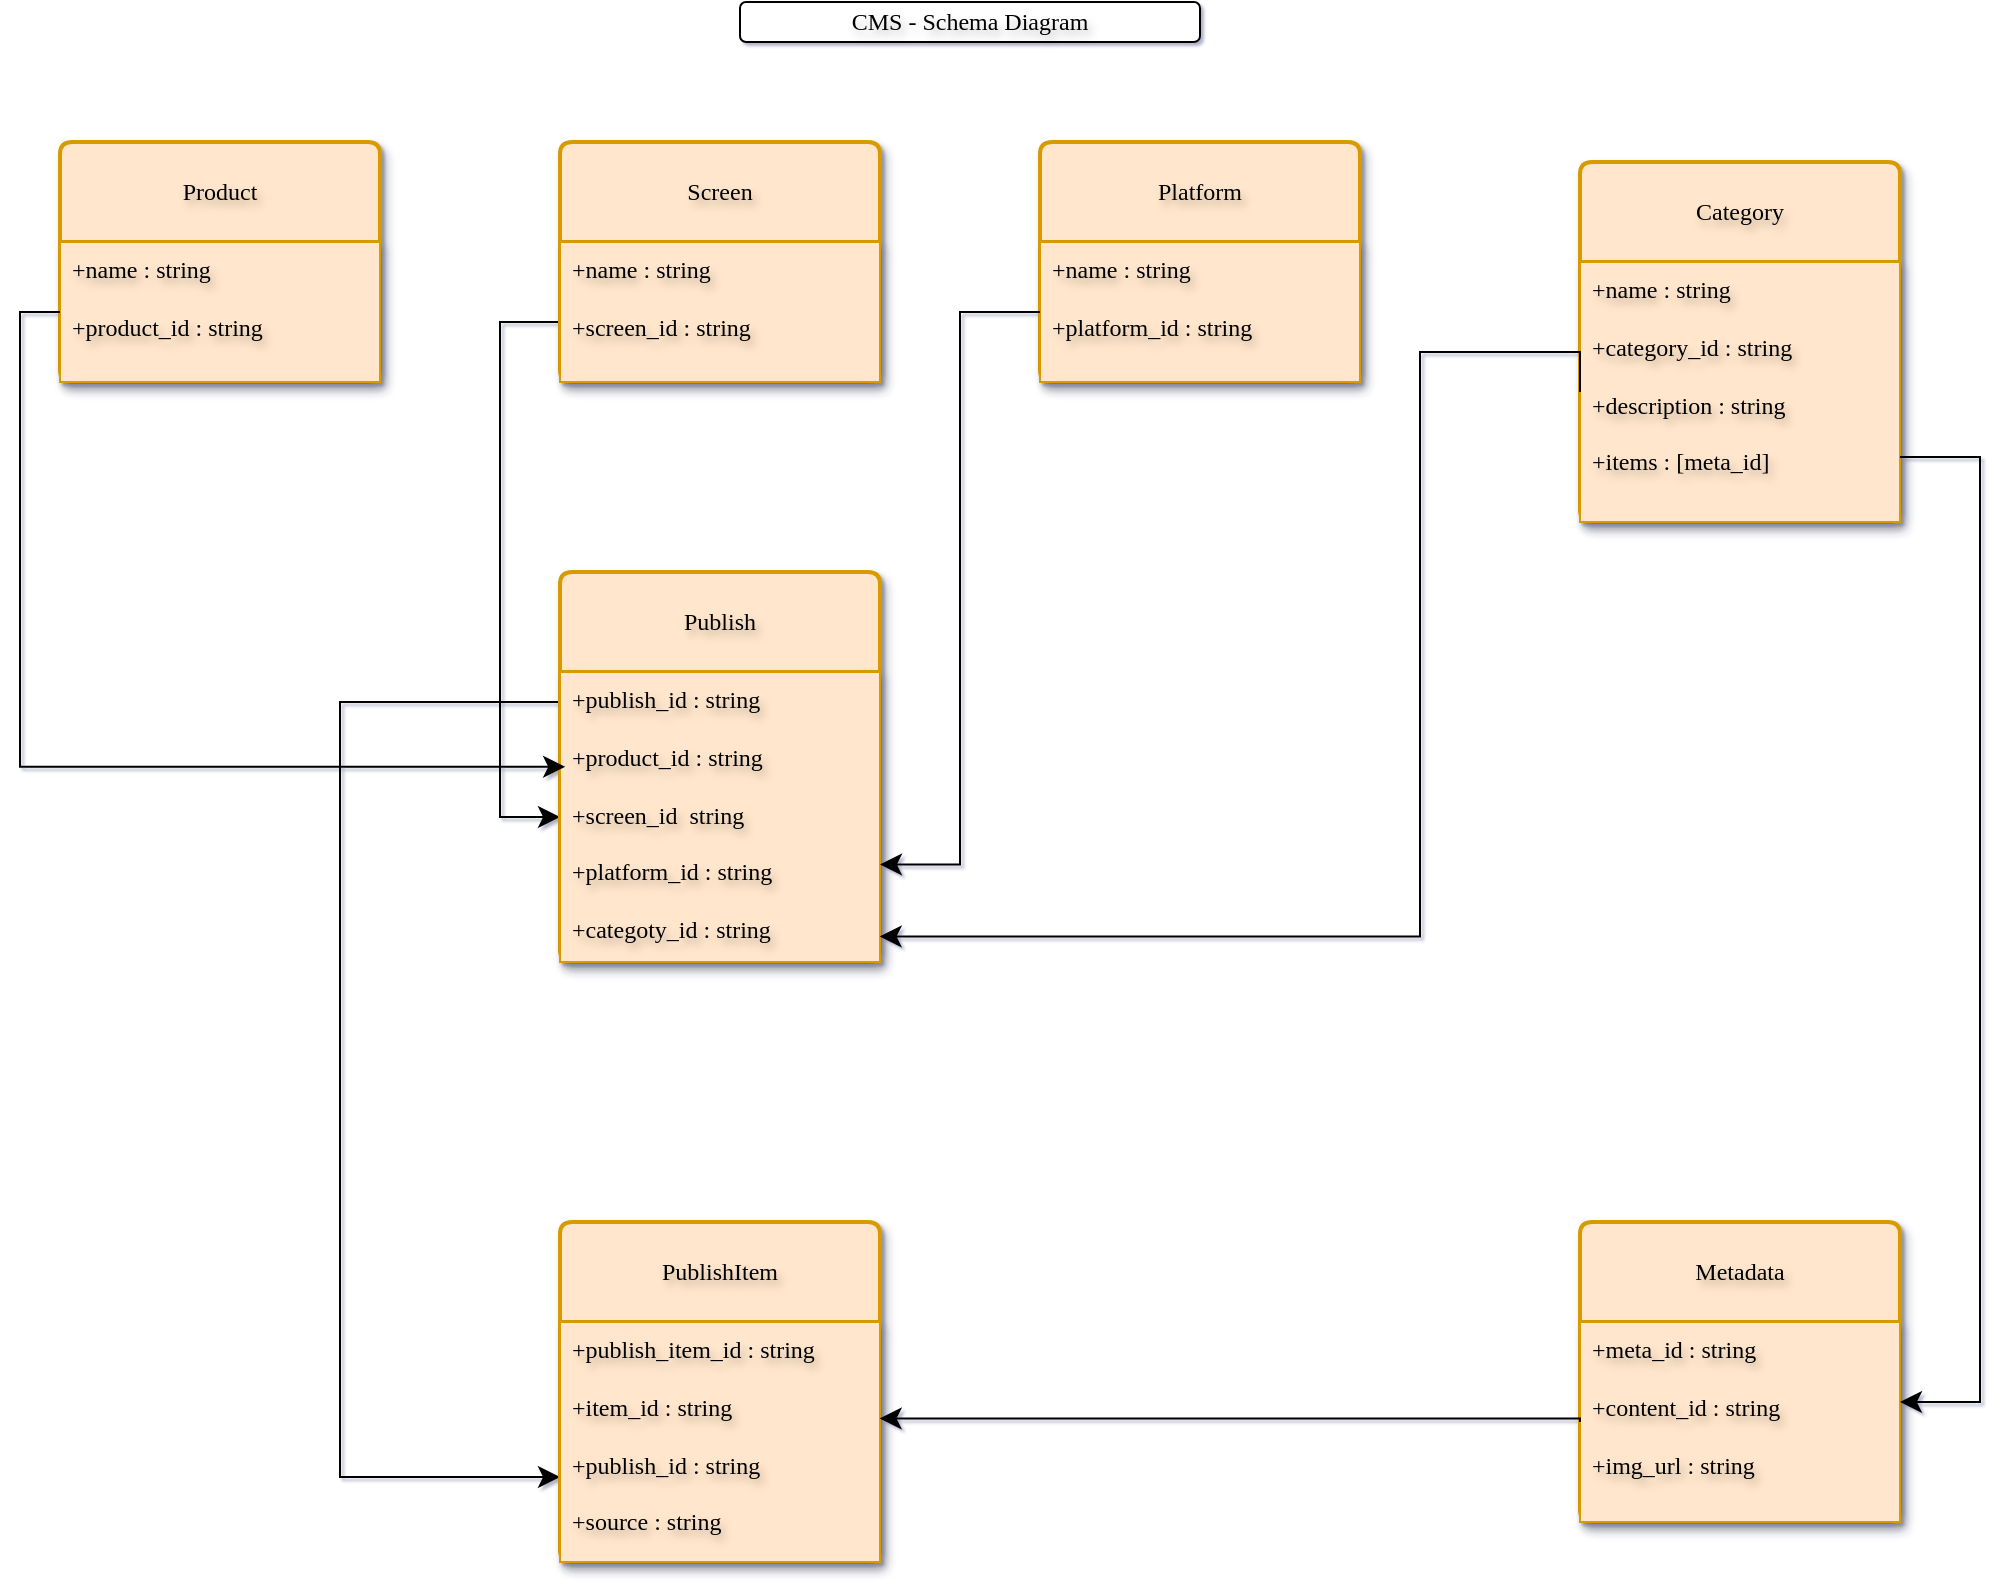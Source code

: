 <mxfile version="24.4.2" type="github">
  <diagram name="Page-1" id="b8G6lL8KSVcF5mFUWeAa">
    <mxGraphModel dx="1443" dy="2553" grid="1" gridSize="10" guides="1" tooltips="1" connect="1" arrows="1" fold="1" page="1" pageScale="1" pageWidth="1100" pageHeight="850" background="none" math="0" shadow="1">
      <root>
        <mxCell id="0" />
        <mxCell id="1" parent="0" />
        <mxCell id="TVBH97-m3lC9gxNz3inB-4" value="CMS - Schema Diagram" style="rounded=1;whiteSpace=wrap;html=1;labelBackgroundColor=none;textShadow=1;fontFamily=Comic Sans MS;fontSize=12;" parent="1" vertex="1">
          <mxGeometry x="410" y="-1700" width="230" height="20" as="geometry" />
        </mxCell>
        <mxCell id="oop0r5XslAuxXpq2ZK8W-18" value="Product" style="swimlane;childLayout=stackLayout;horizontal=1;startSize=50;horizontalStack=0;rounded=1;fontSize=12;fontStyle=0;strokeWidth=2;resizeParent=0;resizeLast=1;shadow=1;dashed=0;align=center;arcSize=4;whiteSpace=wrap;html=1;hachureGap=4;fontFamily=Comic Sans MS;fillColor=#ffe6cc;strokeColor=#d79b00;gradientColor=none;swimlaneFillColor=none;labelBackgroundColor=none;labelBorderColor=none;textShadow=1;" vertex="1" parent="1">
          <mxGeometry x="70" y="-1630" width="160" height="120" as="geometry" />
        </mxCell>
        <mxCell id="oop0r5XslAuxXpq2ZK8W-19" value="+name : string&lt;br style=&quot;font-size: 12px;&quot;&gt;&lt;br&gt;&lt;div&gt;+product_id : string&lt;/div&gt;" style="align=left;fillColor=#ffe6cc;spacingLeft=4;fontSize=12;verticalAlign=top;resizable=0;rotatable=0;part=1;html=1;hachureGap=4;fontFamily=Comic Sans MS;shadow=1;strokeColor=#d79b00;gradientColor=none;swimlaneFillColor=none;labelBackgroundColor=none;labelBorderColor=none;textShadow=1;" vertex="1" parent="oop0r5XslAuxXpq2ZK8W-18">
          <mxGeometry y="50" width="160" height="70" as="geometry" />
        </mxCell>
        <mxCell id="oop0r5XslAuxXpq2ZK8W-32" style="edgeStyle=orthogonalEdgeStyle;rounded=0;hachureGap=4;orthogonalLoop=1;jettySize=auto;html=1;exitX=0;exitY=0.75;exitDx=0;exitDy=0;entryX=0;entryY=0.5;entryDx=0;entryDy=0;fontFamily=Architects Daughter;fontSource=https%3A%2F%2Ffonts.googleapis.com%2Fcss%3Ffamily%3DArchitects%2BDaughter;fontSize=12;startSize=8;endSize=8;" edge="1" parent="1" source="oop0r5XslAuxXpq2ZK8W-20" target="oop0r5XslAuxXpq2ZK8W-27">
          <mxGeometry relative="1" as="geometry">
            <Array as="points">
              <mxPoint x="290" y="-1540" />
              <mxPoint x="290" y="-1292" />
            </Array>
          </mxGeometry>
        </mxCell>
        <mxCell id="oop0r5XslAuxXpq2ZK8W-20" value="Screen" style="swimlane;childLayout=stackLayout;horizontal=1;startSize=50;horizontalStack=0;rounded=1;fontSize=12;fontStyle=0;strokeWidth=2;resizeParent=0;resizeLast=1;shadow=1;dashed=0;align=center;arcSize=4;whiteSpace=wrap;html=1;hachureGap=4;fontFamily=Comic Sans MS;fillColor=#ffe6cc;strokeColor=#d79b00;gradientColor=none;swimlaneFillColor=none;labelBackgroundColor=none;labelBorderColor=none;textShadow=1;" vertex="1" parent="1">
          <mxGeometry x="320" y="-1630" width="160" height="120" as="geometry" />
        </mxCell>
        <mxCell id="oop0r5XslAuxXpq2ZK8W-21" value="+name : string&lt;br style=&quot;font-size: 12px;&quot;&gt;&lt;br&gt;&lt;div&gt;+screen_id : string&lt;/div&gt;" style="align=left;fillColor=#ffe6cc;spacingLeft=4;fontSize=12;verticalAlign=top;resizable=0;rotatable=0;part=1;html=1;hachureGap=4;fontFamily=Comic Sans MS;shadow=1;strokeColor=#d79b00;gradientColor=none;swimlaneFillColor=none;labelBackgroundColor=none;labelBorderColor=none;textShadow=1;" vertex="1" parent="oop0r5XslAuxXpq2ZK8W-20">
          <mxGeometry y="50" width="160" height="70" as="geometry" />
        </mxCell>
        <mxCell id="oop0r5XslAuxXpq2ZK8W-22" value="Platform" style="swimlane;childLayout=stackLayout;horizontal=1;startSize=50;horizontalStack=0;rounded=1;fontSize=12;fontStyle=0;strokeWidth=2;resizeParent=0;resizeLast=1;shadow=1;dashed=0;align=center;arcSize=4;whiteSpace=wrap;html=1;hachureGap=4;fontFamily=Comic Sans MS;fillColor=#ffe6cc;strokeColor=#d79b00;gradientColor=none;swimlaneFillColor=none;labelBackgroundColor=none;labelBorderColor=none;textShadow=1;" vertex="1" parent="1">
          <mxGeometry x="560" y="-1630" width="160" height="120" as="geometry" />
        </mxCell>
        <mxCell id="oop0r5XslAuxXpq2ZK8W-23" value="+name : string&lt;br style=&quot;font-size: 12px;&quot;&gt;&lt;br&gt;&lt;div&gt;+platform_id : string&lt;/div&gt;" style="align=left;fillColor=#ffe6cc;spacingLeft=4;fontSize=12;verticalAlign=top;resizable=0;rotatable=0;part=1;html=1;hachureGap=4;fontFamily=Comic Sans MS;shadow=1;strokeColor=#d79b00;gradientColor=none;swimlaneFillColor=none;labelBackgroundColor=none;labelBorderColor=none;textShadow=1;" vertex="1" parent="oop0r5XslAuxXpq2ZK8W-22">
          <mxGeometry y="50" width="160" height="70" as="geometry" />
        </mxCell>
        <mxCell id="oop0r5XslAuxXpq2ZK8W-24" value="Category" style="swimlane;childLayout=stackLayout;horizontal=1;startSize=50;horizontalStack=0;rounded=1;fontSize=12;fontStyle=0;strokeWidth=2;resizeParent=0;resizeLast=1;shadow=1;dashed=0;align=center;arcSize=4;whiteSpace=wrap;html=1;hachureGap=4;fontFamily=Comic Sans MS;fillColor=#ffe6cc;strokeColor=#d79b00;gradientColor=none;swimlaneFillColor=none;labelBackgroundColor=none;labelBorderColor=none;textShadow=1;" vertex="1" parent="1">
          <mxGeometry x="830" y="-1620" width="160" height="180" as="geometry" />
        </mxCell>
        <mxCell id="oop0r5XslAuxXpq2ZK8W-25" value="+name : string&lt;div&gt;&lt;br style=&quot;font-size: 12px;&quot;&gt;+category_id : string&lt;div style=&quot;font-size: 12px;&quot;&gt;&lt;br&gt;&lt;/div&gt;&lt;div style=&quot;font-size: 12px;&quot;&gt;+description : string&lt;/div&gt;&lt;div style=&quot;font-size: 12px;&quot;&gt;&lt;br&gt;&lt;/div&gt;&lt;div style=&quot;font-size: 12px;&quot;&gt;+items : [meta_id]&lt;/div&gt;&lt;/div&gt;" style="align=left;fillColor=#ffe6cc;spacingLeft=4;fontSize=12;verticalAlign=top;resizable=0;rotatable=0;part=1;html=1;hachureGap=4;fontFamily=Comic Sans MS;shadow=1;strokeColor=#d79b00;gradientColor=none;swimlaneFillColor=none;labelBackgroundColor=none;labelBorderColor=none;textShadow=1;" vertex="1" parent="oop0r5XslAuxXpq2ZK8W-24">
          <mxGeometry y="50" width="160" height="130" as="geometry" />
        </mxCell>
        <mxCell id="oop0r5XslAuxXpq2ZK8W-38" style="edgeStyle=orthogonalEdgeStyle;rounded=0;hachureGap=4;orthogonalLoop=1;jettySize=auto;html=1;exitX=0;exitY=0.25;exitDx=0;exitDy=0;entryX=0;entryY=0.75;entryDx=0;entryDy=0;fontFamily=Architects Daughter;fontSource=https%3A%2F%2Ffonts.googleapis.com%2Fcss%3Ffamily%3DArchitects%2BDaughter;fontSize=12;startSize=8;endSize=8;" edge="1" parent="1" source="oop0r5XslAuxXpq2ZK8W-26" target="oop0r5XslAuxXpq2ZK8W-36">
          <mxGeometry relative="1" as="geometry">
            <Array as="points">
              <mxPoint x="320" y="-1350" />
              <mxPoint x="210" y="-1350" />
              <mxPoint x="210" y="-962" />
            </Array>
          </mxGeometry>
        </mxCell>
        <mxCell id="oop0r5XslAuxXpq2ZK8W-26" value="Publish" style="swimlane;childLayout=stackLayout;horizontal=1;startSize=50;horizontalStack=0;rounded=1;fontSize=12;fontStyle=0;strokeWidth=2;resizeParent=0;resizeLast=1;shadow=1;dashed=0;align=center;arcSize=4;whiteSpace=wrap;html=1;hachureGap=4;fontFamily=Comic Sans MS;fillColor=#ffe6cc;strokeColor=#d79b00;gradientColor=none;swimlaneFillColor=none;labelBackgroundColor=none;labelBorderColor=none;textShadow=1;" vertex="1" parent="1">
          <mxGeometry x="320" y="-1415" width="160" height="195" as="geometry" />
        </mxCell>
        <mxCell id="oop0r5XslAuxXpq2ZK8W-27" value="+publish_id : string&lt;div style=&quot;font-size: 12px;&quot;&gt;&lt;br&gt;&lt;/div&gt;&lt;div style=&quot;font-size: 12px;&quot;&gt;+product_id : string&lt;/div&gt;&lt;div style=&quot;font-size: 12px;&quot;&gt;&lt;br&gt;&lt;/div&gt;&lt;div style=&quot;font-size: 12px;&quot;&gt;+screen_id&amp;nbsp; string&lt;/div&gt;&lt;div style=&quot;font-size: 12px;&quot;&gt;&lt;br&gt;&lt;/div&gt;&lt;div style=&quot;font-size: 12px;&quot;&gt;+platform_id : string&lt;/div&gt;&lt;div style=&quot;font-size: 12px;&quot;&gt;&lt;br&gt;&lt;/div&gt;&lt;div style=&quot;font-size: 12px;&quot;&gt;+categoty_id : string&lt;/div&gt;" style="align=left;fillColor=#ffe6cc;spacingLeft=4;fontSize=12;verticalAlign=top;resizable=0;rotatable=0;part=1;html=1;hachureGap=4;fontFamily=Comic Sans MS;shadow=1;strokeColor=#d79b00;gradientColor=none;swimlaneFillColor=none;labelBackgroundColor=none;labelBorderColor=none;textShadow=1;" vertex="1" parent="oop0r5XslAuxXpq2ZK8W-26">
          <mxGeometry y="50" width="160" height="145" as="geometry" />
        </mxCell>
        <mxCell id="oop0r5XslAuxXpq2ZK8W-33" style="edgeStyle=orthogonalEdgeStyle;rounded=0;hachureGap=4;orthogonalLoop=1;jettySize=auto;html=1;exitX=0;exitY=0.5;exitDx=0;exitDy=0;entryX=0.016;entryY=0.327;entryDx=0;entryDy=0;entryPerimeter=0;fontFamily=Architects Daughter;fontSource=https%3A%2F%2Ffonts.googleapis.com%2Fcss%3Ffamily%3DArchitects%2BDaughter;fontSize=12;startSize=8;endSize=8;" edge="1" parent="1" source="oop0r5XslAuxXpq2ZK8W-19" target="oop0r5XslAuxXpq2ZK8W-27">
          <mxGeometry relative="1" as="geometry">
            <Array as="points">
              <mxPoint x="50" y="-1545" />
              <mxPoint x="50" y="-1318" />
            </Array>
          </mxGeometry>
        </mxCell>
        <mxCell id="oop0r5XslAuxXpq2ZK8W-34" style="edgeStyle=orthogonalEdgeStyle;rounded=0;hachureGap=4;orthogonalLoop=1;jettySize=auto;html=1;exitX=0;exitY=0.5;exitDx=0;exitDy=0;entryX=1;entryY=0.75;entryDx=0;entryDy=0;fontFamily=Architects Daughter;fontSource=https%3A%2F%2Ffonts.googleapis.com%2Fcss%3Ffamily%3DArchitects%2BDaughter;fontSize=12;startSize=8;endSize=8;" edge="1" parent="1" source="oop0r5XslAuxXpq2ZK8W-23" target="oop0r5XslAuxXpq2ZK8W-26">
          <mxGeometry relative="1" as="geometry" />
        </mxCell>
        <mxCell id="oop0r5XslAuxXpq2ZK8W-35" style="edgeStyle=orthogonalEdgeStyle;rounded=0;hachureGap=4;orthogonalLoop=1;jettySize=auto;html=1;exitX=0;exitY=0.5;exitDx=0;exitDy=0;entryX=0.999;entryY=0.912;entryDx=0;entryDy=0;entryPerimeter=0;fontFamily=Architects Daughter;fontSource=https%3A%2F%2Ffonts.googleapis.com%2Fcss%3Ffamily%3DArchitects%2BDaughter;fontSize=12;startSize=8;endSize=8;" edge="1" parent="1" source="oop0r5XslAuxXpq2ZK8W-25" target="oop0r5XslAuxXpq2ZK8W-27">
          <mxGeometry relative="1" as="geometry">
            <Array as="points">
              <mxPoint x="750" y="-1525" />
              <mxPoint x="750" y="-1233" />
            </Array>
          </mxGeometry>
        </mxCell>
        <mxCell id="oop0r5XslAuxXpq2ZK8W-36" value="PublishItem" style="swimlane;childLayout=stackLayout;horizontal=1;startSize=50;horizontalStack=0;rounded=1;fontSize=12;fontStyle=0;strokeWidth=2;resizeParent=0;resizeLast=1;shadow=1;dashed=0;align=center;arcSize=4;whiteSpace=wrap;html=1;hachureGap=4;fontFamily=Comic Sans MS;fillColor=#ffe6cc;strokeColor=#d79b00;gradientColor=none;swimlaneFillColor=none;labelBackgroundColor=none;labelBorderColor=none;textShadow=1;" vertex="1" parent="1">
          <mxGeometry x="320" y="-1090" width="160" height="170" as="geometry" />
        </mxCell>
        <mxCell id="oop0r5XslAuxXpq2ZK8W-37" value="+publish_item_id : string&lt;div style=&quot;font-size: 12px;&quot;&gt;&lt;br&gt;&lt;/div&gt;&lt;div style=&quot;font-size: 12px;&quot;&gt;+item_id : string&lt;/div&gt;&lt;div style=&quot;font-size: 12px;&quot;&gt;&lt;br&gt;&lt;/div&gt;&lt;div style=&quot;font-size: 12px;&quot;&gt;+publish_id : string&lt;/div&gt;&lt;div style=&quot;font-size: 12px;&quot;&gt;&lt;br&gt;&lt;/div&gt;&lt;div style=&quot;font-size: 12px;&quot;&gt;+source : string&lt;/div&gt;" style="align=left;fillColor=#ffe6cc;spacingLeft=4;fontSize=12;verticalAlign=top;resizable=0;rotatable=0;part=1;html=1;hachureGap=4;fontFamily=Comic Sans MS;shadow=1;strokeColor=#d79b00;gradientColor=none;swimlaneFillColor=none;labelBackgroundColor=none;labelBorderColor=none;textShadow=1;" vertex="1" parent="oop0r5XslAuxXpq2ZK8W-36">
          <mxGeometry y="50" width="160" height="120" as="geometry" />
        </mxCell>
        <mxCell id="oop0r5XslAuxXpq2ZK8W-39" value="Metadata" style="swimlane;childLayout=stackLayout;horizontal=1;startSize=50;horizontalStack=0;rounded=1;fontSize=12;fontStyle=0;strokeWidth=2;resizeParent=0;resizeLast=1;shadow=1;dashed=0;align=center;arcSize=4;whiteSpace=wrap;html=1;hachureGap=4;fontFamily=Comic Sans MS;fillColor=#ffe6cc;strokeColor=#d79b00;gradientColor=none;swimlaneFillColor=none;labelBackgroundColor=none;labelBorderColor=none;textShadow=1;" vertex="1" parent="1">
          <mxGeometry x="830" y="-1090" width="160" height="150" as="geometry" />
        </mxCell>
        <mxCell id="oop0r5XslAuxXpq2ZK8W-40" value="+meta_id : string&lt;div style=&quot;font-size: 12px;&quot;&gt;&lt;br&gt;&lt;/div&gt;&lt;div style=&quot;font-size: 12px;&quot;&gt;+content_id : string&lt;/div&gt;&lt;div style=&quot;font-size: 12px;&quot;&gt;&lt;br&gt;&lt;/div&gt;&lt;div style=&quot;font-size: 12px;&quot;&gt;+img_url : string&lt;/div&gt;" style="align=left;fillColor=#ffe6cc;spacingLeft=4;fontSize=12;verticalAlign=top;resizable=0;rotatable=0;part=1;html=1;hachureGap=4;fontFamily=Comic Sans MS;shadow=1;strokeColor=#d79b00;gradientColor=none;swimlaneFillColor=none;labelBackgroundColor=none;labelBorderColor=none;textShadow=1;" vertex="1" parent="oop0r5XslAuxXpq2ZK8W-39">
          <mxGeometry y="50" width="160" height="100" as="geometry" />
        </mxCell>
        <mxCell id="oop0r5XslAuxXpq2ZK8W-42" style="edgeStyle=orthogonalEdgeStyle;rounded=0;hachureGap=4;orthogonalLoop=1;jettySize=auto;html=1;exitX=1;exitY=0.75;exitDx=0;exitDy=0;fontFamily=Architects Daughter;fontSource=https%3A%2F%2Ffonts.googleapis.com%2Fcss%3Ffamily%3DArchitects%2BDaughter;fontSize=12;startSize=8;endSize=8;" edge="1" parent="1" source="oop0r5XslAuxXpq2ZK8W-25">
          <mxGeometry relative="1" as="geometry">
            <mxPoint x="990" y="-1000" as="targetPoint" />
            <Array as="points">
              <mxPoint x="1030" y="-1472" />
              <mxPoint x="1030" y="-1000" />
            </Array>
          </mxGeometry>
        </mxCell>
        <mxCell id="oop0r5XslAuxXpq2ZK8W-43" style="edgeStyle=orthogonalEdgeStyle;rounded=0;hachureGap=4;orthogonalLoop=1;jettySize=auto;html=1;exitX=0;exitY=0.5;exitDx=0;exitDy=0;entryX=0.999;entryY=0.402;entryDx=0;entryDy=0;entryPerimeter=0;fontFamily=Architects Daughter;fontSource=https%3A%2F%2Ffonts.googleapis.com%2Fcss%3Ffamily%3DArchitects%2BDaughter;fontSize=12;startSize=8;endSize=8;" edge="1" parent="1" source="oop0r5XslAuxXpq2ZK8W-40" target="oop0r5XslAuxXpq2ZK8W-37">
          <mxGeometry relative="1" as="geometry">
            <Array as="points">
              <mxPoint x="830" y="-992" />
            </Array>
          </mxGeometry>
        </mxCell>
      </root>
    </mxGraphModel>
  </diagram>
</mxfile>
